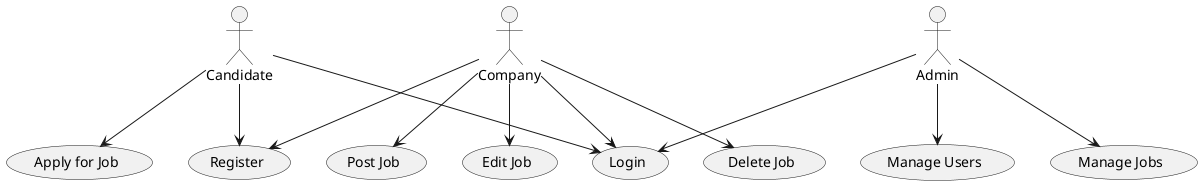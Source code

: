 @startuml

actor Candidate
actor Company
actor Admin

usecase "Register" as UC1
usecase "Login" as UC2
usecase "Apply for Job" as UC3
usecase "Post Job" as UC4
usecase "Edit Job" as UC5
usecase "Delete Job" as UC6
usecase "Manage Users" as UC7
usecase "Manage Jobs" as UC8

Candidate --> UC1
Candidate --> UC2
Candidate --> UC3

Company --> UC1
Company --> UC2
Company --> UC4
Company --> UC5
Company --> UC6

Admin --> UC2
Admin --> UC7
Admin --> UC8

@enduml
